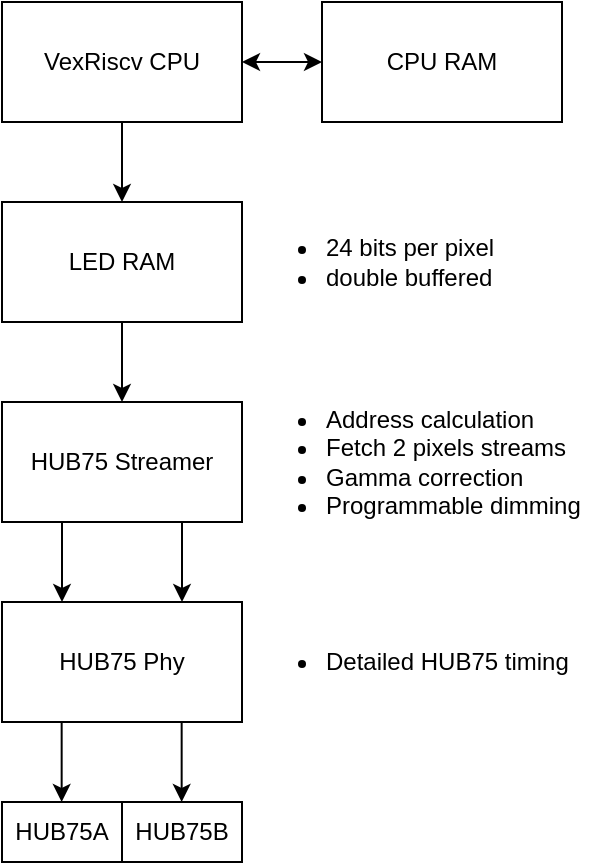<mxfile version="14.4.3" type="device"><diagram id="MFcxbs7B4Mob4Iv5EFbW" name="block_diagram"><mxGraphModel dx="1106" dy="980" grid="1" gridSize="10" guides="1" tooltips="1" connect="1" arrows="1" fold="1" page="1" pageScale="1" pageWidth="850" pageHeight="1100" math="0" shadow="0"><root><mxCell id="0"/><mxCell id="1" parent="0"/><mxCell id="seGdoXm2nyvjRWXZpz_D-1" value="VexRiscv CPU" style="rounded=0;whiteSpace=wrap;html=1;" vertex="1" parent="1"><mxGeometry x="160" y="200" width="120" height="60" as="geometry"/></mxCell><mxCell id="seGdoXm2nyvjRWXZpz_D-2" value="CPU RAM" style="rounded=0;whiteSpace=wrap;html=1;" vertex="1" parent="1"><mxGeometry x="320" y="200" width="120" height="60" as="geometry"/></mxCell><mxCell id="seGdoXm2nyvjRWXZpz_D-3" value="" style="endArrow=classic;startArrow=classic;html=1;entryX=0;entryY=0.5;entryDx=0;entryDy=0;" edge="1" parent="1" source="seGdoXm2nyvjRWXZpz_D-1" target="seGdoXm2nyvjRWXZpz_D-2"><mxGeometry width="50" height="50" relative="1" as="geometry"><mxPoint x="400" y="520" as="sourcePoint"/><mxPoint x="450" y="470" as="targetPoint"/></mxGeometry></mxCell><mxCell id="seGdoXm2nyvjRWXZpz_D-4" value="LED RAM" style="rounded=0;whiteSpace=wrap;html=1;" vertex="1" parent="1"><mxGeometry x="160" y="300" width="120" height="60" as="geometry"/></mxCell><mxCell id="seGdoXm2nyvjRWXZpz_D-5" value="" style="endArrow=classic;html=1;entryX=0.5;entryY=0;entryDx=0;entryDy=0;exitX=0.5;exitY=1;exitDx=0;exitDy=0;" edge="1" parent="1" source="seGdoXm2nyvjRWXZpz_D-1" target="seGdoXm2nyvjRWXZpz_D-4"><mxGeometry width="50" height="50" relative="1" as="geometry"><mxPoint y="330" as="sourcePoint"/><mxPoint x="50" y="280" as="targetPoint"/></mxGeometry></mxCell><mxCell id="seGdoXm2nyvjRWXZpz_D-6" value="HUB75 Streamer" style="rounded=0;whiteSpace=wrap;html=1;" vertex="1" parent="1"><mxGeometry x="160" y="400" width="120" height="60" as="geometry"/></mxCell><mxCell id="seGdoXm2nyvjRWXZpz_D-7" value="" style="endArrow=classic;html=1;exitX=0.5;exitY=1;exitDx=0;exitDy=0;entryX=0.5;entryY=0;entryDx=0;entryDy=0;" edge="1" parent="1" source="seGdoXm2nyvjRWXZpz_D-4" target="seGdoXm2nyvjRWXZpz_D-6"><mxGeometry width="50" height="50" relative="1" as="geometry"><mxPoint x="400" y="300" as="sourcePoint"/><mxPoint x="450" y="250" as="targetPoint"/></mxGeometry></mxCell><mxCell id="seGdoXm2nyvjRWXZpz_D-8" value="HUB75 Phy" style="rounded=0;whiteSpace=wrap;html=1;" vertex="1" parent="1"><mxGeometry x="160" y="500" width="120" height="60" as="geometry"/></mxCell><mxCell id="seGdoXm2nyvjRWXZpz_D-9" value="" style="endArrow=classic;html=1;entryX=0.25;entryY=0;entryDx=0;entryDy=0;exitX=0.25;exitY=1;exitDx=0;exitDy=0;" edge="1" parent="1" source="seGdoXm2nyvjRWXZpz_D-6" target="seGdoXm2nyvjRWXZpz_D-8"><mxGeometry width="50" height="50" relative="1" as="geometry"><mxPoint x="280" y="480" as="sourcePoint"/><mxPoint x="230" y="410" as="targetPoint"/></mxGeometry></mxCell><mxCell id="seGdoXm2nyvjRWXZpz_D-10" value="" style="endArrow=classic;html=1;entryX=0.25;entryY=0;entryDx=0;entryDy=0;exitX=0.25;exitY=1;exitDx=0;exitDy=0;" edge="1" parent="1"><mxGeometry width="50" height="50" relative="1" as="geometry"><mxPoint x="250" y="460" as="sourcePoint"/><mxPoint x="250" y="500" as="targetPoint"/></mxGeometry></mxCell><mxCell id="seGdoXm2nyvjRWXZpz_D-11" value="" style="endArrow=classic;html=1;entryX=0.25;entryY=0;entryDx=0;entryDy=0;exitX=0.25;exitY=1;exitDx=0;exitDy=0;" edge="1" parent="1"><mxGeometry width="50" height="50" relative="1" as="geometry"><mxPoint x="189.83" y="560" as="sourcePoint"/><mxPoint x="189.83" y="600" as="targetPoint"/></mxGeometry></mxCell><mxCell id="seGdoXm2nyvjRWXZpz_D-12" value="" style="endArrow=classic;html=1;entryX=0.25;entryY=0;entryDx=0;entryDy=0;exitX=0.25;exitY=1;exitDx=0;exitDy=0;" edge="1" parent="1"><mxGeometry width="50" height="50" relative="1" as="geometry"><mxPoint x="249.83" y="560" as="sourcePoint"/><mxPoint x="249.83" y="600" as="targetPoint"/></mxGeometry></mxCell><mxCell id="seGdoXm2nyvjRWXZpz_D-13" value="HUB75A" style="rounded=0;whiteSpace=wrap;html=1;" vertex="1" parent="1"><mxGeometry x="160" y="600" width="60" height="30" as="geometry"/></mxCell><mxCell id="seGdoXm2nyvjRWXZpz_D-14" value="HUB75B" style="rounded=0;whiteSpace=wrap;html=1;" vertex="1" parent="1"><mxGeometry x="220" y="600" width="60" height="30" as="geometry"/></mxCell><mxCell id="seGdoXm2nyvjRWXZpz_D-15" value="&lt;ul&gt;&lt;li&gt;Address calculation&lt;/li&gt;&lt;li&gt;Fetch 2 pixels streams&lt;/li&gt;&lt;li&gt;Gamma correction&lt;/li&gt;&lt;li&gt;Programmable dimming&lt;/li&gt;&lt;/ul&gt;" style="text;html=1;strokeColor=none;fillColor=none;align=left;verticalAlign=middle;whiteSpace=wrap;rounded=0;" vertex="1" parent="1"><mxGeometry x="280" y="400" width="180" height="60" as="geometry"/></mxCell><mxCell id="seGdoXm2nyvjRWXZpz_D-16" value="&lt;ul&gt;&lt;li&gt;Detailed HUB75 timing&lt;/li&gt;&lt;/ul&gt;" style="text;html=1;strokeColor=none;fillColor=none;align=left;verticalAlign=middle;whiteSpace=wrap;rounded=0;" vertex="1" parent="1"><mxGeometry x="280" y="500" width="180" height="60" as="geometry"/></mxCell><mxCell id="seGdoXm2nyvjRWXZpz_D-17" value="&lt;ul&gt;&lt;li&gt;24 bits per pixel&lt;/li&gt;&lt;li&gt;double buffered&lt;/li&gt;&lt;/ul&gt;" style="text;html=1;strokeColor=none;fillColor=none;align=left;verticalAlign=middle;whiteSpace=wrap;rounded=0;" vertex="1" parent="1"><mxGeometry x="280" y="300" width="180" height="60" as="geometry"/></mxCell></root></mxGraphModel></diagram></mxfile>